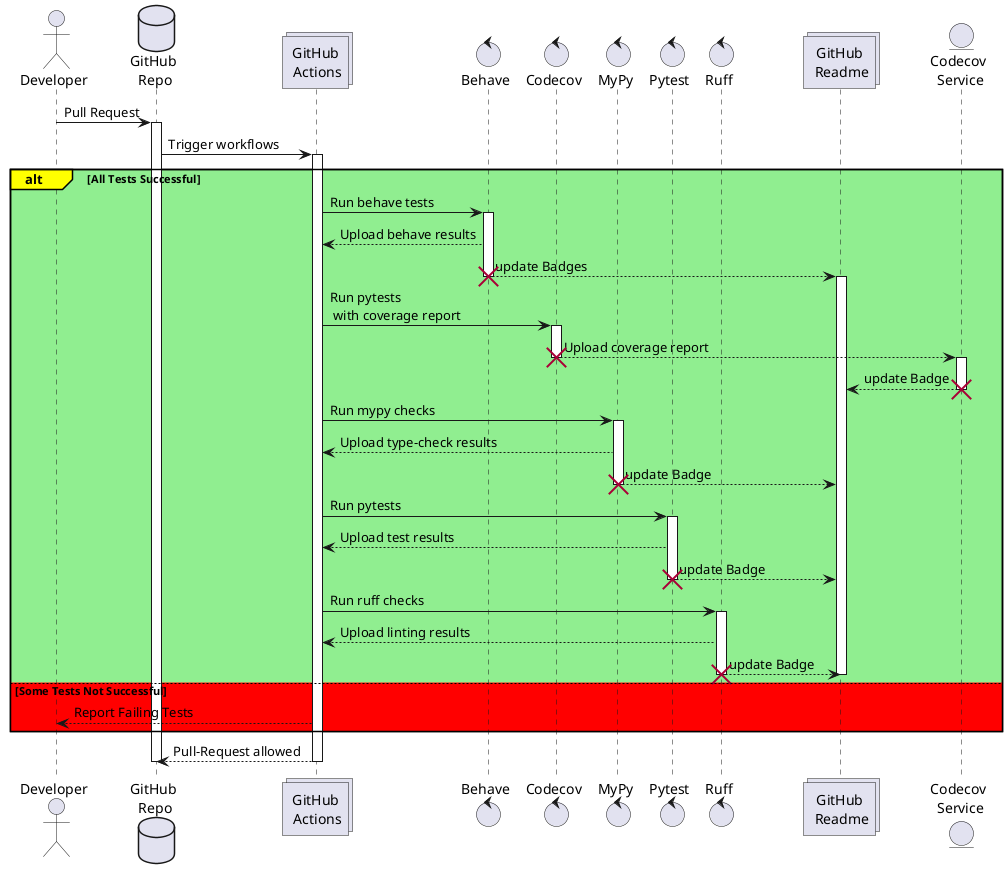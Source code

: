 @startuml
    actor Developer
    database "GitHub\n Repo" as Repo
    collections "GitHub\n Actions" as GA
    control Behave
    control Codecov
    control MyPy
    control Pytest
    control Ruff
    collections "GitHub\n Readme" as Readme
    entity "Codecov\n Service" as CodecovService

    Developer -> Repo: Pull Request
    activate Repo
    Repo -> GA: Trigger workflows
    activate GA

    alt#Yellow #LightGreen All Tests Successful
        GA -> Behave: Run behave tests
        activate Behave
        Behave --> GA: Upload behave results
        Behave --> Readme: update Badges
        destroy Behave
        activate Readme

        GA -> Codecov: Run pytests \n with coverage report
        activate Codecov
        Codecov --> CodecovService: Upload coverage report
        destroy Codecov
        activate CodecovService
        CodecovService --> Readme: update Badge
        destroy CodecovService

        GA -> MyPy: Run mypy checks
        activate MyPy
        MyPy --> GA: Upload type-check results
        MyPy --> Readme: update Badge
        destroy MyPy

        GA -> Pytest: Run pytests
        activate Pytest
        Pytest --> GA: Upload test results
        Pytest --> Readme: update Badge
        destroy Pytest

        GA -> Ruff: Run ruff checks
        activate Ruff
        Ruff --> GA: Upload linting results
        Ruff --> Readme: update Badge
        destroy Ruff
        deactivate Readme
    else #Red Some Tests Not Successful
        GA --> Developer: Report Failing Tests
    end
    GA --> Repo: Pull-Request allowed
    deactivate GA
    deactivate Repo
@enduml